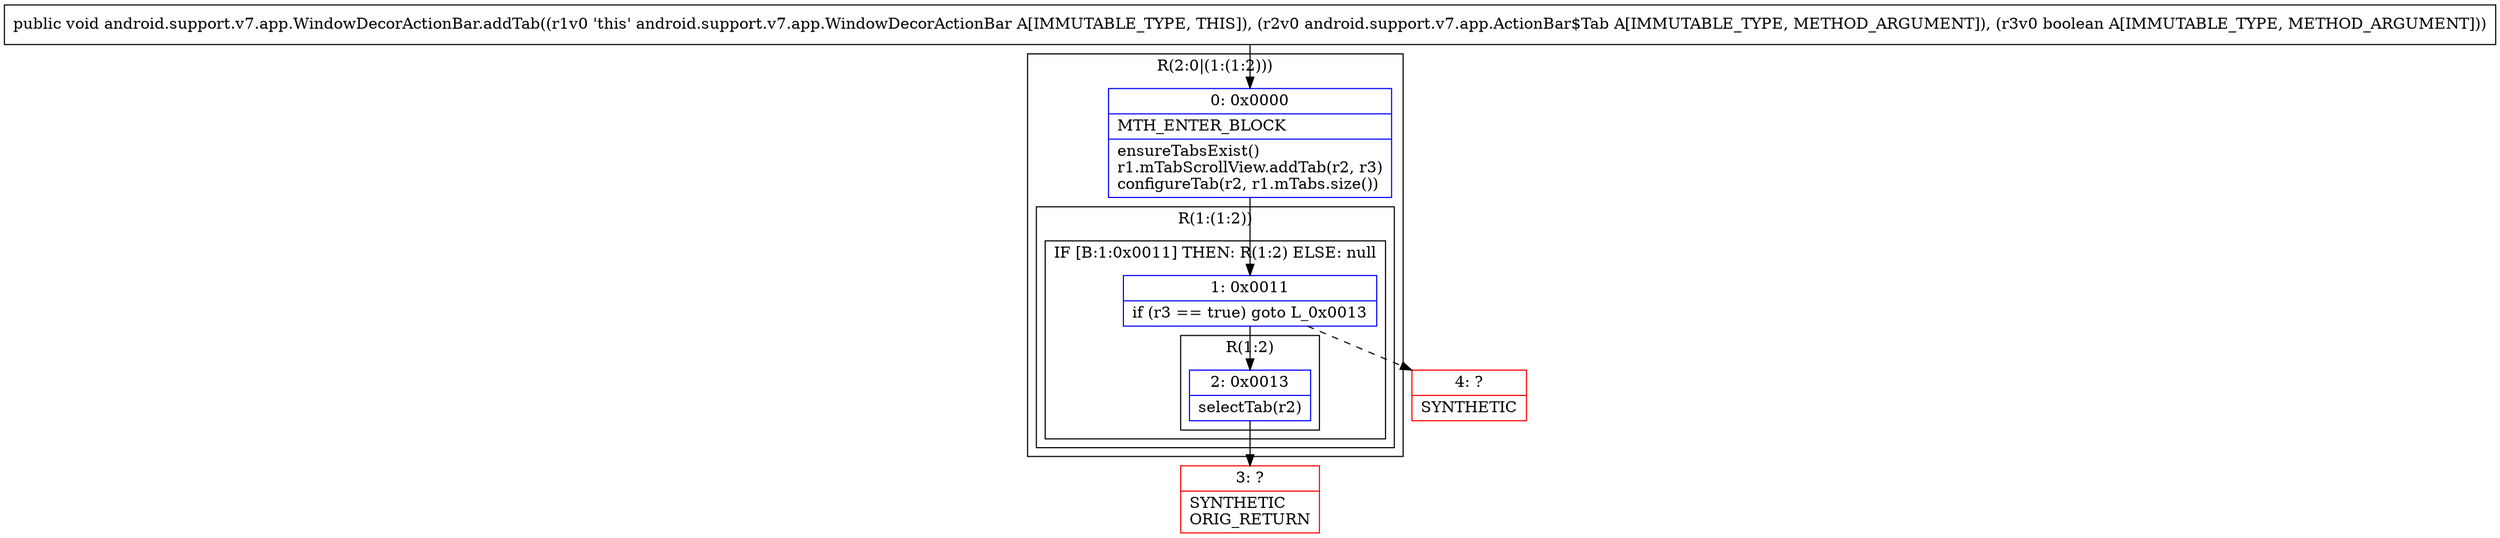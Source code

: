 digraph "CFG forandroid.support.v7.app.WindowDecorActionBar.addTab(Landroid\/support\/v7\/app\/ActionBar$Tab;Z)V" {
subgraph cluster_Region_852916348 {
label = "R(2:0|(1:(1:2)))";
node [shape=record,color=blue];
Node_0 [shape=record,label="{0\:\ 0x0000|MTH_ENTER_BLOCK\l|ensureTabsExist()\lr1.mTabScrollView.addTab(r2, r3)\lconfigureTab(r2, r1.mTabs.size())\l}"];
subgraph cluster_Region_45885031 {
label = "R(1:(1:2))";
node [shape=record,color=blue];
subgraph cluster_IfRegion_558677388 {
label = "IF [B:1:0x0011] THEN: R(1:2) ELSE: null";
node [shape=record,color=blue];
Node_1 [shape=record,label="{1\:\ 0x0011|if (r3 == true) goto L_0x0013\l}"];
subgraph cluster_Region_1613041285 {
label = "R(1:2)";
node [shape=record,color=blue];
Node_2 [shape=record,label="{2\:\ 0x0013|selectTab(r2)\l}"];
}
}
}
}
Node_3 [shape=record,color=red,label="{3\:\ ?|SYNTHETIC\lORIG_RETURN\l}"];
Node_4 [shape=record,color=red,label="{4\:\ ?|SYNTHETIC\l}"];
MethodNode[shape=record,label="{public void android.support.v7.app.WindowDecorActionBar.addTab((r1v0 'this' android.support.v7.app.WindowDecorActionBar A[IMMUTABLE_TYPE, THIS]), (r2v0 android.support.v7.app.ActionBar$Tab A[IMMUTABLE_TYPE, METHOD_ARGUMENT]), (r3v0 boolean A[IMMUTABLE_TYPE, METHOD_ARGUMENT])) }"];
MethodNode -> Node_0;
Node_0 -> Node_1;
Node_1 -> Node_2;
Node_1 -> Node_4[style=dashed];
Node_2 -> Node_3;
}

